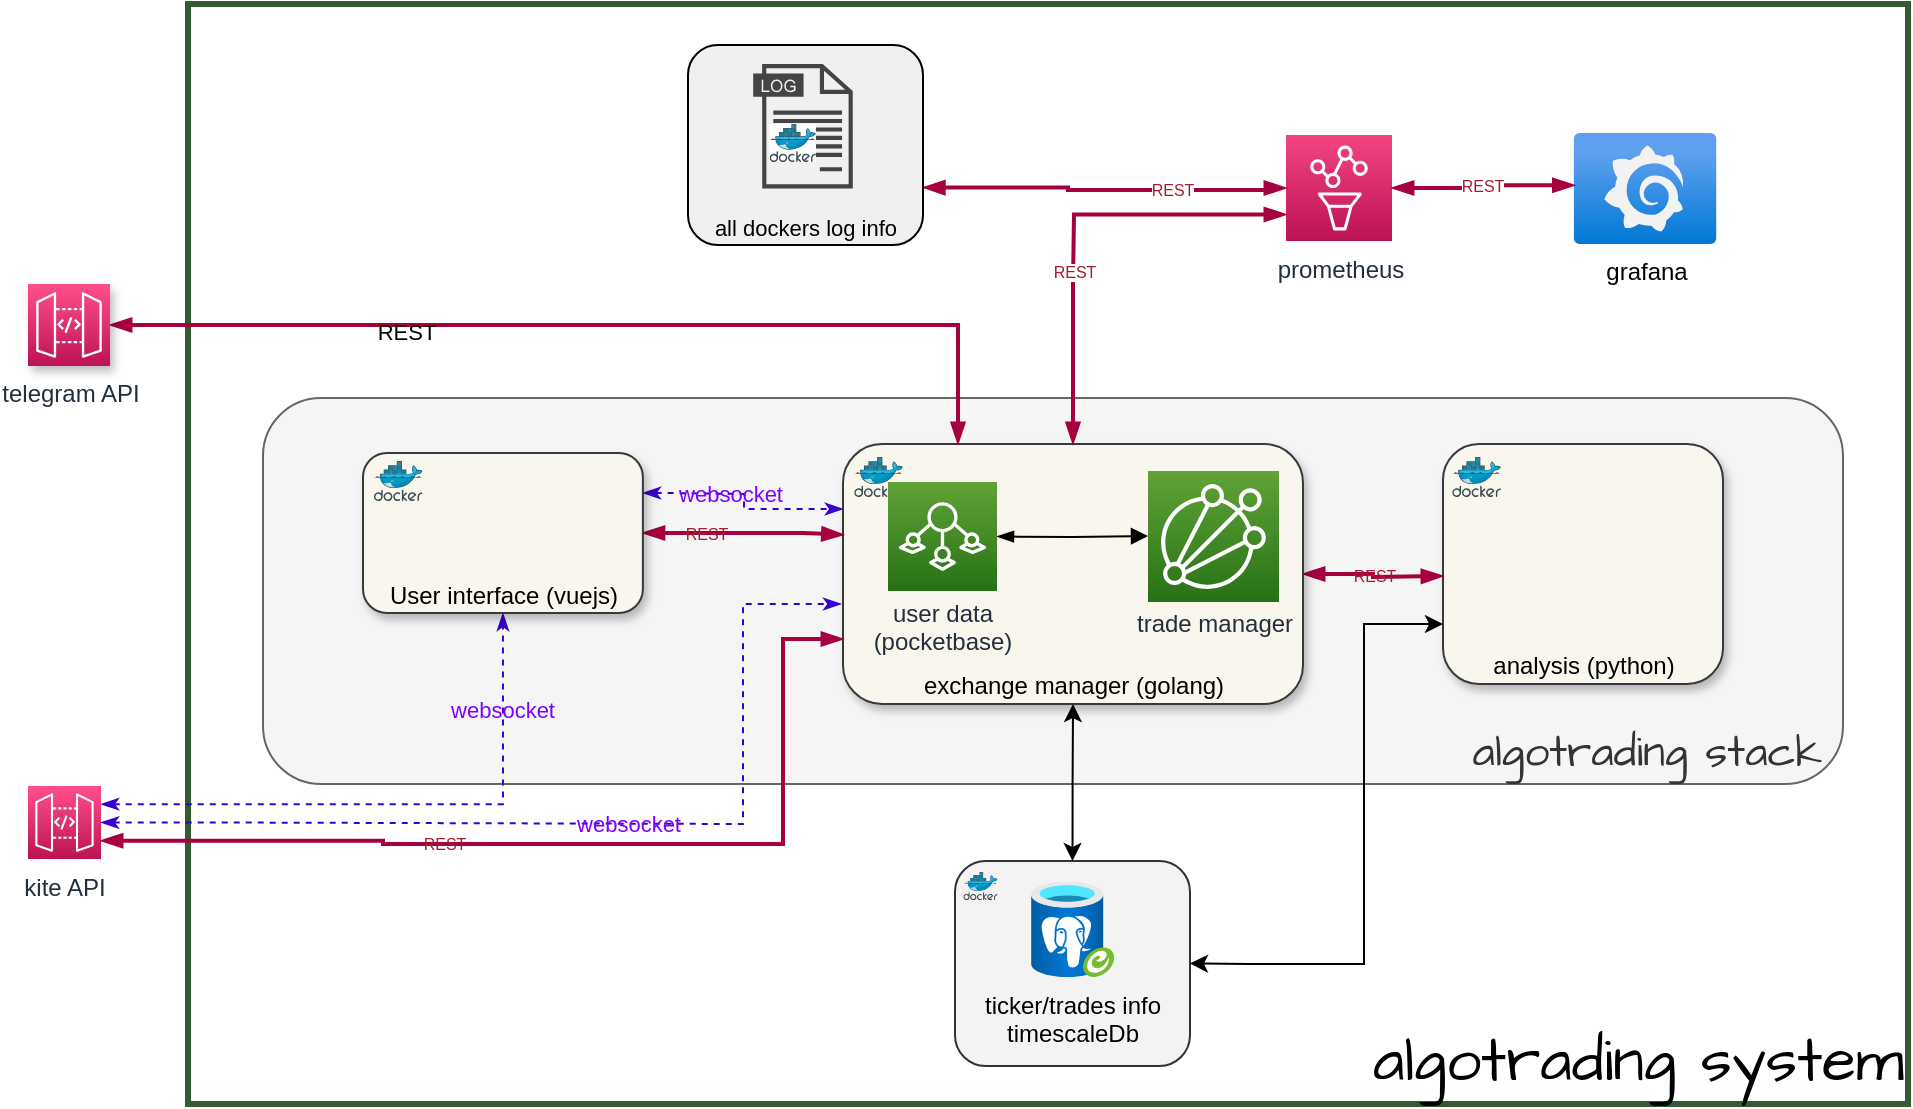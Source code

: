<mxfile version="20.8.20" type="github">
  <diagram id="WI9T0HZ2pTsCkuznbFz-" name="Page-1">
    <mxGraphModel dx="1062" dy="667" grid="1" gridSize="10" guides="1" tooltips="1" connect="1" arrows="1" fold="1" page="1" pageScale="1" pageWidth="1169" pageHeight="827" math="0" shadow="0">
      <root>
        <mxCell id="0" />
        <mxCell id="1" parent="0" />
        <mxCell id="nYyK58fFQkwCF3YQu4Fd-24" value="algotrading system" style="rounded=0;whiteSpace=wrap;html=1;shadow=0;glass=1;sketch=0;fontFamily=Architects Daughter;fontSource=https%3A%2F%2Ffonts.googleapis.com%2Fcss%3Ffamily%3DArchitects%2BDaughter;fontSize=31;opacity=80;verticalAlign=bottom;align=right;strokeWidth=3;fillColor=none;strokeColor=#003300;" parent="1" vertex="1">
          <mxGeometry x="190" y="120" width="860" height="550" as="geometry" />
        </mxCell>
        <mxCell id="nYyK58fFQkwCF3YQu4Fd-22" value="algotrading stack&amp;nbsp; " style="rounded=1;whiteSpace=wrap;html=1;shadow=0;glass=0;sketch=0;strokeColor=#666666;fillColor=#f5f5f5;align=right;verticalAlign=bottom;fontFamily=Architects Daughter;fontSource=https%3A%2F%2Ffonts.googleapis.com%2Fcss%3Ffamily%3DArchitects%2BDaughter;fontSize=22;fontColor=#333333;" parent="1" vertex="1">
          <mxGeometry x="227.5" y="317" width="790" height="193" as="geometry" />
        </mxCell>
        <mxCell id="8ut8hsgBqREO4Th_r9R5-25" value="analysis (python)" style="rounded=1;whiteSpace=wrap;html=1;verticalAlign=bottom;fillColor=#f9f7ed;container=0;shadow=1;strokeColor=#36393d;" parent="1" vertex="1">
          <mxGeometry x="817.5" y="340" width="140" height="120" as="geometry" />
        </mxCell>
        <mxCell id="AcxdMaKK0mU5kZiv2lnr-17" style="edgeStyle=elbowEdgeStyle;rounded=0;orthogonalLoop=1;jettySize=auto;html=1;entryX=-0.016;entryY=0.49;entryDx=0;entryDy=0;entryPerimeter=0;elbow=vertical;strokeColor=#808080;" parent="1" edge="1">
          <mxGeometry relative="1" as="geometry">
            <mxPoint x="593.5" y="403.207" as="sourcePoint" />
            <mxPoint x="666.476" y="390.36" as="targetPoint" />
          </mxGeometry>
        </mxCell>
        <mxCell id="8ut8hsgBqREO4Th_r9R5-19" value="REST" style="edgeStyle=orthogonalEdgeStyle;rounded=0;orthogonalLoop=1;jettySize=auto;html=1;entryX=0;entryY=0.5;entryDx=0;entryDy=0;startArrow=blockThin;startFill=1;fillColor=#d80073;strokeColor=#A50040;strokeWidth=2;fontSize=8;fontColor=#a51d2d;endArrow=blockThin;endFill=1;labelBackgroundColor=none;" parent="1" source="AcxdMaKK0mU5kZiv2lnr-4" edge="1">
          <mxGeometry x="-0.002" relative="1" as="geometry">
            <mxPoint x="817.5" y="406" as="targetPoint" />
            <mxPoint as="offset" />
          </mxGeometry>
        </mxCell>
        <mxCell id="AcxdMaKK0mU5kZiv2lnr-4" value="exchange manager (golang)" style="rounded=1;whiteSpace=wrap;html=1;fillColor=#f9f7ed;verticalAlign=bottom;glass=0;shadow=1;strokeColor=#36393d;" parent="1" vertex="1">
          <mxGeometry x="517.5" y="340" width="230" height="130" as="geometry" />
        </mxCell>
        <mxCell id="8ut8hsgBqREO4Th_r9R5-5" value="websocket" style="edgeStyle=orthogonalEdgeStyle;rounded=0;orthogonalLoop=1;jettySize=auto;html=1;exitX=1;exitY=0.25;exitDx=0;exitDy=0;exitPerimeter=0;startArrow=classicThin;startFill=1;fillColor=#6a00ff;strokeColor=#3700CC;strokeWidth=1;endArrow=classicThin;endFill=1;fontColor=#7F00FF;entryX=0.5;entryY=1;entryDx=0;entryDy=0;dashed=1;labelBackgroundColor=none;" parent="1" source="8ut8hsgBqREO4Th_r9R5-2" target="nYyK58fFQkwCF3YQu4Fd-14" edge="1">
          <mxGeometry x="0.676" relative="1" as="geometry">
            <mxPoint x="398.804" y="525.1" as="targetPoint" />
            <Array as="points">
              <mxPoint x="347.5" y="520" />
            </Array>
            <mxPoint as="offset" />
          </mxGeometry>
        </mxCell>
        <mxCell id="8ut8hsgBqREO4Th_r9R5-2" value="kite API" style="sketch=0;points=[[0,0,0],[0.25,0,0],[0.5,0,0],[0.75,0,0],[1,0,0],[0,1,0],[0.25,1,0],[0.5,1,0],[0.75,1,0],[1,1,0],[0,0.25,0],[0,0.5,0],[0,0.75,0],[1,0.25,0],[1,0.5,0],[1,0.75,0]];outlineConnect=0;fontColor=#232F3E;gradientColor=#FF4F8B;gradientDirection=north;fillColor=#BC1356;strokeColor=#ffffff;dashed=0;verticalLabelPosition=bottom;verticalAlign=top;align=center;html=1;fontSize=12;fontStyle=0;aspect=fixed;shape=mxgraph.aws4.resourceIcon;resIcon=mxgraph.aws4.api_gateway;" parent="1" vertex="1">
          <mxGeometry x="110" y="511" width="36.5" height="36.5" as="geometry" />
        </mxCell>
        <mxCell id="8ut8hsgBqREO4Th_r9R5-10" value="grafana" style="aspect=fixed;html=1;points=[];align=center;image;fontSize=12;image=img/lib/azure2/other/Grafana.svg;labelBackgroundColor=none;" parent="1" vertex="1">
          <mxGeometry x="882.8" y="184.5" width="71.48" height="55.5" as="geometry" />
        </mxCell>
        <mxCell id="8ut8hsgBqREO4Th_r9R5-11" value="prometheus" style="sketch=0;points=[[0,0,0],[0.25,0,0],[0.5,0,0],[0.75,0,0],[1,0,0],[0,1,0],[0.25,1,0],[0.5,1,0],[0.75,1,0],[1,1,0],[0,0.25,0],[0,0.5,0],[0,0.75,0],[1,0.25,0],[1,0.5,0],[1,0.75,0]];points=[[0,0,0],[0.25,0,0],[0.5,0,0],[0.75,0,0],[1,0,0],[0,1,0],[0.25,1,0],[0.5,1,0],[0.75,1,0],[1,1,0],[0,0.25,0],[0,0.5,0],[0,0.75,0],[1,0.25,0],[1,0.5,0],[1,0.75,0]];outlineConnect=0;fontColor=#232F3E;gradientColor=#F34482;gradientDirection=north;fillColor=#BC1356;strokeColor=#ffffff;dashed=0;verticalLabelPosition=bottom;verticalAlign=top;align=center;html=1;fontSize=12;fontStyle=0;aspect=fixed;shape=mxgraph.aws4.resourceIcon;resIcon=mxgraph.aws4.managed_service_for_prometheus;" parent="1" vertex="1">
          <mxGeometry x="739" y="185.5" width="53" height="53" as="geometry" />
        </mxCell>
        <mxCell id="8ut8hsgBqREO4Th_r9R5-16" style="edgeStyle=orthogonalEdgeStyle;rounded=0;orthogonalLoop=1;jettySize=auto;html=1;entryX=0.5;entryY=1;entryDx=0;entryDy=0;startArrow=classic;startFill=1;exitX=0.5;exitY=0;exitDx=0;exitDy=0;" parent="1" source="8ut8hsgBqREO4Th_r9R5-41" target="AcxdMaKK0mU5kZiv2lnr-4" edge="1">
          <mxGeometry relative="1" as="geometry" />
        </mxCell>
        <mxCell id="8ut8hsgBqREO4Th_r9R5-18" style="edgeStyle=orthogonalEdgeStyle;rounded=0;orthogonalLoop=1;jettySize=auto;html=1;entryX=1;entryY=0.5;entryDx=0;entryDy=0;startArrow=classic;startFill=1;exitX=0;exitY=0.75;exitDx=0;exitDy=0;" parent="1" source="8ut8hsgBqREO4Th_r9R5-25" target="8ut8hsgBqREO4Th_r9R5-41" edge="1">
          <mxGeometry relative="1" as="geometry">
            <Array as="points">
              <mxPoint x="778" y="430" />
              <mxPoint x="778" y="600" />
              <mxPoint x="720" y="600" />
              <mxPoint x="720" y="599" />
            </Array>
            <mxPoint x="892.5" y="471" as="sourcePoint" />
          </mxGeometry>
        </mxCell>
        <mxCell id="8ut8hsgBqREO4Th_r9R5-21" value="REST" style="edgeStyle=orthogonalEdgeStyle;rounded=0;orthogonalLoop=1;jettySize=auto;html=1;entryX=0;entryY=0.75;entryDx=0;entryDy=0;startArrow=blockThin;startFill=1;fillColor=#d80073;strokeColor=#A50040;strokeWidth=2;fontSize=8;fontColor=#a51d2d;exitX=0.5;exitY=0;exitDx=0;exitDy=0;entryPerimeter=0;endArrow=blockThin;endFill=1;" parent="1" source="AcxdMaKK0mU5kZiv2lnr-4" target="8ut8hsgBqREO4Th_r9R5-11" edge="1">
          <mxGeometry x="-0.215" relative="1" as="geometry">
            <mxPoint x="757.5" y="415" as="sourcePoint" />
            <mxPoint x="827.5" y="416" as="targetPoint" />
            <Array as="points">
              <mxPoint x="633" y="260" />
              <mxPoint x="633" y="260" />
              <mxPoint x="633" y="225" />
            </Array>
            <mxPoint as="offset" />
          </mxGeometry>
        </mxCell>
        <mxCell id="8ut8hsgBqREO4Th_r9R5-23" value="REST" style="edgeStyle=orthogonalEdgeStyle;rounded=0;orthogonalLoop=1;jettySize=auto;html=1;entryX=0.006;entryY=0.471;entryDx=0;entryDy=0;startArrow=blockThin;startFill=1;fillColor=#d80073;strokeColor=#A50040;strokeWidth=2;fontSize=8;fontColor=#a51d2d;entryPerimeter=0;exitX=1;exitY=0.5;exitDx=0;exitDy=0;exitPerimeter=0;endArrow=blockThin;endFill=1;" parent="1" source="8ut8hsgBqREO4Th_r9R5-11" target="8ut8hsgBqREO4Th_r9R5-10" edge="1">
          <mxGeometry relative="1" as="geometry">
            <mxPoint x="757.5" y="415" as="sourcePoint" />
            <mxPoint x="827.5" y="416" as="targetPoint" />
          </mxGeometry>
        </mxCell>
        <mxCell id="8ut8hsgBqREO4Th_r9R5-24" value="REST" style="edgeStyle=orthogonalEdgeStyle;rounded=0;orthogonalLoop=1;jettySize=auto;html=1;entryX=0.001;entryY=0.349;entryDx=0;entryDy=0;startArrow=blockThin;startFill=1;fillColor=#d80073;strokeColor=#A50040;strokeWidth=2;fontSize=8;fontColor=#a51d2d;endArrow=blockThin;endFill=1;entryPerimeter=0;exitX=1;exitY=0.5;exitDx=0;exitDy=0;labelBackgroundColor=none;" parent="1" source="nYyK58fFQkwCF3YQu4Fd-14" target="AcxdMaKK0mU5kZiv2lnr-4" edge="1">
          <mxGeometry x="-0.366" relative="1" as="geometry">
            <mxPoint x="417.62" y="541" as="sourcePoint" />
            <mxPoint x="457.5" y="471" as="targetPoint" />
            <Array as="points">
              <mxPoint x="497.5" y="385" />
            </Array>
            <mxPoint as="offset" />
          </mxGeometry>
        </mxCell>
        <mxCell id="8ut8hsgBqREO4Th_r9R5-30" value="" style="sketch=0;aspect=fixed;html=1;points=[];align=center;image;fontSize=12;image=img/lib/mscae/Docker.svg;fontColor=default;imageBackground=none;" parent="1" vertex="1">
          <mxGeometry x="523.11" y="346.5" width="24.39" height="20" as="geometry" />
        </mxCell>
        <mxCell id="8ut8hsgBqREO4Th_r9R5-38" value="REST" style="edgeStyle=orthogonalEdgeStyle;rounded=0;orthogonalLoop=1;jettySize=auto;html=1;startArrow=blockThin;startFill=1;fillColor=#d80073;strokeColor=#A50040;strokeWidth=2;fontSize=8;fontColor=#a51d2d;endArrow=blockThin;endFill=1;exitX=1.001;exitY=0.713;exitDx=0;exitDy=0;exitPerimeter=0;entryX=0;entryY=0.5;entryDx=0;entryDy=0;entryPerimeter=0;" parent="1" source="8ut8hsgBqREO4Th_r9R5-34" target="8ut8hsgBqREO4Th_r9R5-11" edge="1">
          <mxGeometry x="0.369" relative="1" as="geometry">
            <mxPoint x="642.5" y="350" as="sourcePoint" />
            <mxPoint x="730" y="213" as="targetPoint" />
            <Array as="points">
              <mxPoint x="630" y="211" />
              <mxPoint x="630" y="213" />
              <mxPoint x="730" y="213" />
              <mxPoint x="730" y="212" />
            </Array>
            <mxPoint as="offset" />
          </mxGeometry>
        </mxCell>
        <mxCell id="8ut8hsgBqREO4Th_r9R5-40" style="edgeStyle=orthogonalEdgeStyle;rounded=0;orthogonalLoop=1;jettySize=auto;html=1;entryX=0.25;entryY=0;entryDx=0;entryDy=0;strokeWidth=2;fontSize=8;fontColor=#a51d2d;startArrow=blockThin;startFill=1;endArrow=blockThin;endFill=1;fillColor=#d80073;strokeColor=#A50040;exitX=1;exitY=0.5;exitDx=0;exitDy=0;exitPerimeter=0;labelBackgroundColor=none;" parent="1" source="nYyK58fFQkwCF3YQu4Fd-16" target="AcxdMaKK0mU5kZiv2lnr-4" edge="1">
          <mxGeometry relative="1" as="geometry">
            <mxPoint x="384" y="328.25" as="sourcePoint" />
            <Array as="points">
              <mxPoint x="575.5" y="280" />
            </Array>
          </mxGeometry>
        </mxCell>
        <mxCell id="nYyK58fFQkwCF3YQu4Fd-17" value="REST" style="edgeLabel;html=1;align=center;verticalAlign=middle;resizable=0;points=[];fontColor=default;labelBackgroundColor=none;" parent="8ut8hsgBqREO4Th_r9R5-40" vertex="1" connectable="0">
          <mxGeometry x="-0.387" y="-3" relative="1" as="geometry">
            <mxPoint as="offset" />
          </mxGeometry>
        </mxCell>
        <mxCell id="8ut8hsgBqREO4Th_r9R5-49" value="websocket" style="edgeStyle=orthogonalEdgeStyle;rounded=0;orthogonalLoop=1;jettySize=auto;html=1;exitX=1;exitY=0.5;exitDx=0;exitDy=0;exitPerimeter=0;startArrow=classicThin;startFill=1;fillColor=#6a00ff;strokeColor=#3700CC;strokeWidth=1;endArrow=classicThin;endFill=1;fontColor=#7F00FF;entryX=-0.004;entryY=0.608;entryDx=0;entryDy=0;entryPerimeter=0;dashed=1;labelBackgroundColor=none;" parent="1" source="8ut8hsgBqREO4Th_r9R5-2" target="AcxdMaKK0mU5kZiv2lnr-4" edge="1">
          <mxGeometry x="0.096" relative="1" as="geometry">
            <mxPoint x="375.5" y="433" as="sourcePoint" />
            <mxPoint x="408.5" y="535" as="targetPoint" />
            <Array as="points">
              <mxPoint x="224.5" y="530" />
              <mxPoint x="467.5" y="530" />
              <mxPoint x="467.5" y="420" />
              <mxPoint x="516.5" y="420" />
            </Array>
            <mxPoint as="offset" />
          </mxGeometry>
        </mxCell>
        <mxCell id="8ut8hsgBqREO4Th_r9R5-50" value="websocket" style="edgeStyle=orthogonalEdgeStyle;rounded=0;orthogonalLoop=1;jettySize=auto;html=1;startArrow=classicThin;startFill=1;fillColor=#6a00ff;strokeColor=#3700CC;strokeWidth=1;endArrow=classicThin;endFill=1;fontColor=#7F00FF;entryX=0;entryY=0.25;entryDx=0;entryDy=0;dashed=1;exitX=1;exitY=0.25;exitDx=0;exitDy=0;labelBackgroundColor=none;" parent="1" source="nYyK58fFQkwCF3YQu4Fd-14" target="AcxdMaKK0mU5kZiv2lnr-4" edge="1">
          <mxGeometry x="-0.19" relative="1" as="geometry">
            <mxPoint x="417.5" y="526" as="sourcePoint" />
            <mxPoint x="526.5" y="429" as="targetPoint" />
            <Array as="points">
              <mxPoint x="428" y="365" />
              <mxPoint x="468" y="365" />
              <mxPoint x="468" y="373" />
            </Array>
            <mxPoint as="offset" />
          </mxGeometry>
        </mxCell>
        <mxCell id="8ut8hsgBqREO4Th_r9R5-52" value="REST" style="edgeStyle=orthogonalEdgeStyle;rounded=0;orthogonalLoop=1;jettySize=auto;html=1;entryX=0;entryY=0.75;entryDx=0;entryDy=0;startArrow=blockThin;startFill=1;fillColor=#d80073;strokeColor=#A50040;strokeWidth=2;fontSize=8;fontColor=#a51d2d;endArrow=blockThin;endFill=1;exitX=1;exitY=0.75;exitDx=0;exitDy=0;exitPerimeter=0;labelBackgroundColor=none;" parent="1" source="8ut8hsgBqREO4Th_r9R5-2" target="AcxdMaKK0mU5kZiv2lnr-4" edge="1">
          <mxGeometry x="-0.272" relative="1" as="geometry">
            <mxPoint x="427.5" y="551" as="sourcePoint" />
            <mxPoint x="528.5" y="471" as="targetPoint" />
            <Array as="points">
              <mxPoint x="287.5" y="538" />
              <mxPoint x="287.5" y="540" />
              <mxPoint x="487.5" y="540" />
              <mxPoint x="487.5" y="437" />
            </Array>
            <mxPoint as="offset" />
          </mxGeometry>
        </mxCell>
        <mxCell id="nYyK58fFQkwCF3YQu4Fd-6" style="edgeStyle=orthogonalEdgeStyle;rounded=0;orthogonalLoop=1;jettySize=auto;html=1;fontColor=#FFFFFF;startArrow=block;startFill=1;endArrow=blockThin;endFill=1;strokeColor=default;" parent="1" target="nYyK58fFQkwCF3YQu4Fd-27" edge="1">
          <mxGeometry relative="1" as="geometry">
            <mxPoint x="670" y="386" as="sourcePoint" />
            <mxPoint x="597.5" y="385.0" as="targetPoint" />
          </mxGeometry>
        </mxCell>
        <mxCell id="8ut8hsgBqREO4Th_r9R5-31" value="" style="sketch=0;aspect=fixed;html=1;points=[];align=center;image;fontSize=12;image=img/lib/mscae/Docker.svg;fontColor=#7F00FF;container=0;imageBackground=none;labelBackgroundColor=default;" parent="1" vertex="1">
          <mxGeometry x="822.11" y="346.5" width="24.39" height="20" as="geometry" />
        </mxCell>
        <mxCell id="8ut8hsgBqREO4Th_r9R5-44" value="" style="shape=image;html=1;verticalAlign=top;verticalLabelPosition=bottom;labelBackgroundColor=#ffffff;imageAspect=0;aspect=fixed;image=https://cdn4.iconfinder.com/data/icons/success-filloutline/64/chart-analysis-analytics-data_analytics-pie_1-128.png;fontSize=8;fontColor=default;container=0;imageBackground=none;imageBorder=none;" parent="1" vertex="1">
          <mxGeometry x="858.5" y="362" width="58" height="58" as="geometry" />
        </mxCell>
        <mxCell id="nYyK58fFQkwCF3YQu4Fd-16" value="telegram API" style="sketch=0;points=[[0,0,0],[0.25,0,0],[0.5,0,0],[0.75,0,0],[1,0,0],[0,1,0],[0.25,1,0],[0.5,1,0],[0.75,1,0],[1,1,0],[0,0.25,0],[0,0.5,0],[0,0.75,0],[1,0.25,0],[1,0.5,0],[1,0.75,0]];outlineConnect=0;fontColor=#232F3E;gradientColor=#FF4F8B;gradientDirection=north;fillColor=#BC1356;strokeColor=#ffffff;dashed=0;verticalLabelPosition=bottom;verticalAlign=top;align=center;html=1;fontSize=12;fontStyle=0;aspect=fixed;shape=mxgraph.aws4.resourceIcon;resIcon=mxgraph.aws4.api_gateway;rounded=1;shadow=1;glass=0;" parent="1" vertex="1">
          <mxGeometry x="110" y="260" width="41" height="41" as="geometry" />
        </mxCell>
        <mxCell id="nYyK58fFQkwCF3YQu4Fd-19" value="" style="group" parent="1" vertex="1" connectable="0">
          <mxGeometry x="277.5" y="344.5" width="720" height="160" as="geometry" />
        </mxCell>
        <mxCell id="nYyK58fFQkwCF3YQu4Fd-14" value="User interface (vuejs)" style="rounded=1;whiteSpace=wrap;html=1;verticalAlign=bottom;fillColor=#f9f7ed;container=0;shadow=1;strokeColor=#36393d;" parent="nYyK58fFQkwCF3YQu4Fd-19" vertex="1">
          <mxGeometry width="139.94" height="80" as="geometry" />
        </mxCell>
        <mxCell id="nYyK58fFQkwCF3YQu4Fd-15" value="" style="shape=image;html=1;verticalAlign=top;verticalLabelPosition=bottom;labelBackgroundColor=#ffffff;imageAspect=0;aspect=fixed;image=https://cdn1.iconfinder.com/data/icons/unicons-line-vol-6/24/vuejs-128.png;rounded=1;shadow=1;glass=0;sketch=0;strokeColor=default;fontColor=#FFFFFF;fillColor=default;" parent="nYyK58fFQkwCF3YQu4Fd-19" vertex="1">
          <mxGeometry x="44.97" y="10" width="50" height="50" as="geometry" />
        </mxCell>
        <mxCell id="nYyK58fFQkwCF3YQu4Fd-18" value="" style="sketch=0;aspect=fixed;html=1;points=[];align=center;image;fontSize=12;image=img/lib/mscae/Docker.svg;fontColor=#7F00FF;imageBackground=none;" parent="nYyK58fFQkwCF3YQu4Fd-19" vertex="1">
          <mxGeometry x="5.44" y="4" width="24.39" height="20" as="geometry" />
        </mxCell>
        <mxCell id="nYyK58fFQkwCF3YQu4Fd-27" value="&lt;div&gt;user data&lt;/div&gt;&lt;div&gt;(pocketbase)&lt;/div&gt;" style="outlineConnect=0;fontColor=#232F3E;gradientColor=#60A337;gradientDirection=north;fillColor=#277116;strokeColor=#ffffff;dashed=0;verticalLabelPosition=bottom;verticalAlign=top;align=center;html=1;fontSize=12;fontStyle=0;aspect=fixed;shape=mxgraph.aws4.resourceIcon;resIcon=mxgraph.aws4.iot_sitewise;spacing=-1;" parent="nYyK58fFQkwCF3YQu4Fd-19" vertex="1">
          <mxGeometry x="262.5" y="14.5" width="54.5" height="54.5" as="geometry" />
        </mxCell>
        <mxCell id="nYyK58fFQkwCF3YQu4Fd-23" value="" style="group" parent="1" vertex="1" connectable="0">
          <mxGeometry x="573.5" y="548.5" width="117.5" height="102.5" as="geometry" />
        </mxCell>
        <mxCell id="8ut8hsgBqREO4Th_r9R5-41" value="" style="rounded=1;whiteSpace=wrap;html=1;verticalAlign=bottom;container=0;opacity=80;fillColor=#F0F0F0;" parent="nYyK58fFQkwCF3YQu4Fd-23" vertex="1">
          <mxGeometry width="117.5" height="102.5" as="geometry" />
        </mxCell>
        <mxCell id="8ut8hsgBqREO4Th_r9R5-15" value="&lt;div&gt;ticker/trades info&lt;br&gt;&lt;/div&gt;&lt;div&gt;timescaleDb&lt;/div&gt;" style="aspect=fixed;html=1;points=[];align=center;image;fontSize=12;image=img/lib/azure2/databases/Azure_Database_PostgreSQL_Server_Group.svg;labelBackgroundColor=none;container=0;" parent="nYyK58fFQkwCF3YQu4Fd-23" vertex="1">
          <mxGeometry x="37.768" y="10.25" width="42.136" height="47.754" as="geometry" />
        </mxCell>
        <mxCell id="8ut8hsgBqREO4Th_r9R5-32" value="" style="sketch=0;aspect=fixed;html=1;points=[];align=center;image;fontSize=12;image=img/lib/mscae/Docker.svg;fontColor=#7F00FF;container=0;" parent="nYyK58fFQkwCF3YQu4Fd-23" vertex="1">
          <mxGeometry x="4.196" y="5.519" width="17.128" height="14.045" as="geometry" />
        </mxCell>
        <mxCell id="8ut8hsgBqREO4Th_r9R5-34" value="all dockers log info" style="rounded=1;whiteSpace=wrap;html=1;fontSize=11;verticalAlign=bottom;container=0;fillColor=#F0F0F0;" parent="1" vertex="1">
          <mxGeometry x="440" y="140.5" width="117.5" height="100" as="geometry" />
        </mxCell>
        <mxCell id="8ut8hsgBqREO4Th_r9R5-28" value="" style="sketch=0;pointerEvents=1;shadow=0;dashed=0;html=1;strokeColor=none;fillColor=#434445;aspect=fixed;labelPosition=center;verticalLabelPosition=bottom;verticalAlign=top;align=center;outlineConnect=0;shape=mxgraph.vvd.log_files;fontSize=8;fontColor=#7F00FF;container=0;" parent="1" vertex="1">
          <mxGeometry x="472.6" y="150" width="49.8" height="62.25" as="geometry" />
        </mxCell>
        <mxCell id="8ut8hsgBqREO4Th_r9R5-35" value="" style="sketch=0;aspect=fixed;html=1;points=[];align=center;image;fontSize=12;image=img/lib/mscae/Docker.svg;fontColor=default;labelBackgroundColor=none;labelBorderColor=none;imageBackground=#FFFFFF;container=0;" parent="1" vertex="1">
          <mxGeometry x="480.81" y="180" width="23.17" height="19" as="geometry" />
        </mxCell>
        <mxCell id="nYyK58fFQkwCF3YQu4Fd-26" value="trade manager" style="outlineConnect=0;fontColor=#232F3E;gradientColor=#60A337;gradientDirection=north;fillColor=#277116;strokeColor=#ffffff;dashed=0;verticalLabelPosition=bottom;verticalAlign=top;align=center;html=1;fontSize=12;fontStyle=0;aspect=fixed;shape=mxgraph.aws4.resourceIcon;resIcon=mxgraph.aws4.iot_analytics;labelBackgroundColor=none;spacingTop=0;spacing=-1;" parent="1" vertex="1">
          <mxGeometry x="670" y="353.5" width="65.5" height="65.5" as="geometry" />
        </mxCell>
      </root>
    </mxGraphModel>
  </diagram>
</mxfile>
